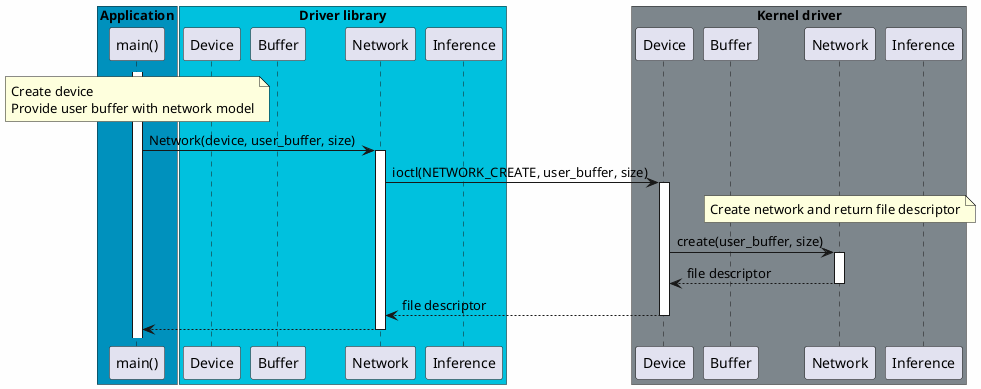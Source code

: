 @startuml

skinparam backgroundColor #FEFEFE

box "Application" #0091BD
participant "main()" as main
end box

box "Driver library" #00C1DE
participant "Device" as ddev
participant "Buffer" as dbuf
participant "Network" as dnet
participant "Inference" as dinf
end box

box "Kernel driver" #7D868C
participant "Device" as kdev
participant "Buffer" as kbuf
participant "Network" as knet
participant "Inference" as kinf
end box

activate main

note over main
    Create device
    Provide user buffer with network model
end note

main -> dnet++: Network(device, user_buffer, size)
    dnet -> kdev++: ioctl(NETWORK_CREATE, user_buffer, size)
        note over knet
            Create network and return file descriptor
        end note

        kdev -> knet++: create(user_buffer, size)
        return file descriptor
    return file descriptor
return

@enduml

